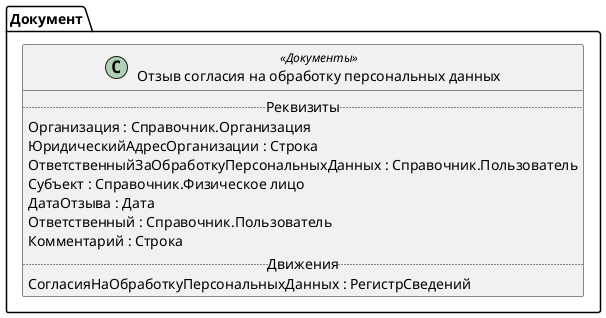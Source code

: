 ﻿@startuml ОтзывСогласияНаОбработкуПерсональныхДанных
'!include templates.wsd
'..\include templates.wsd
class Документ.ОтзывСогласияНаОбработкуПерсональныхДанных as "Отзыв согласия на обработку персональных данных" <<Документы>>
{
..Реквизиты..
Организация : Справочник.Организация
ЮридическийАдресОрганизации : Строка
ОтветственныйЗаОбработкуПерсональныхДанных : Справочник.Пользователь
Субъект : Справочник.Физическое лицо
ДатаОтзыва : Дата
Ответственный : Справочник.Пользователь
Комментарий : Строка
..Движения..
СогласияНаОбработкуПерсональныхДанных : РегистрСведений
}
@enduml
